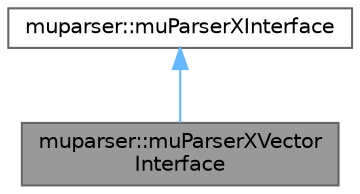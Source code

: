 digraph "muparser::muParserXVectorInterface"
{
 // LATEX_PDF_SIZE
  bgcolor="transparent";
  edge [fontname=Helvetica,fontsize=10,labelfontname=Helvetica,labelfontsize=10];
  node [fontname=Helvetica,fontsize=10,shape=box,height=0.2,width=0.4];
  Node1 [id="Node000001",label="muparser::muParserXVector\lInterface",height=0.2,width=0.4,color="gray40", fillcolor="grey60", style="filled", fontcolor="black",tooltip="A muParserX interface with a vector output."];
  Node2 -> Node1 [id="edge1_Node000001_Node000002",dir="back",color="steelblue1",style="solid",tooltip=" "];
  Node2 [id="Node000002",label="muparser::muParserXInterface",height=0.2,width=0.4,color="gray40", fillcolor="white", style="filled",URL="$classmuparser_1_1muParserXInterface.html",tooltip="muParserX interface for mathematical expression parsing and evaluation Adapted from muParserInterface..."];
}
